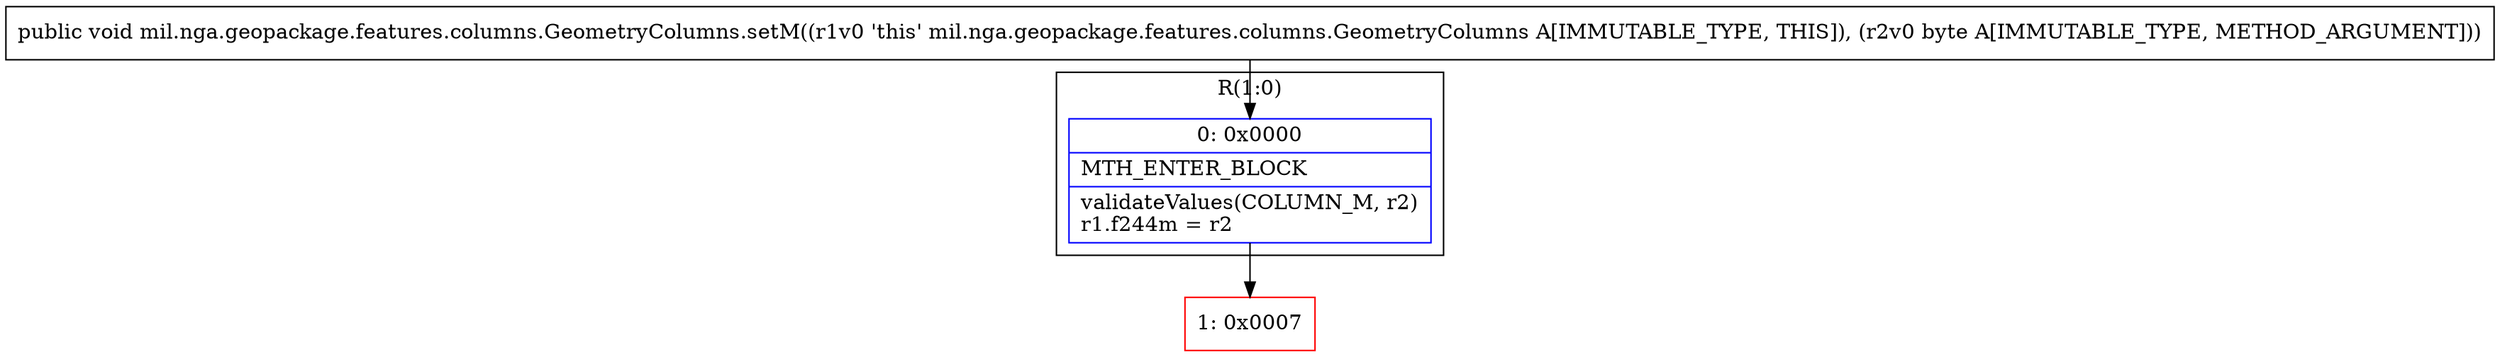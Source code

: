digraph "CFG formil.nga.geopackage.features.columns.GeometryColumns.setM(B)V" {
subgraph cluster_Region_1050991471 {
label = "R(1:0)";
node [shape=record,color=blue];
Node_0 [shape=record,label="{0\:\ 0x0000|MTH_ENTER_BLOCK\l|validateValues(COLUMN_M, r2)\lr1.f244m = r2\l}"];
}
Node_1 [shape=record,color=red,label="{1\:\ 0x0007}"];
MethodNode[shape=record,label="{public void mil.nga.geopackage.features.columns.GeometryColumns.setM((r1v0 'this' mil.nga.geopackage.features.columns.GeometryColumns A[IMMUTABLE_TYPE, THIS]), (r2v0 byte A[IMMUTABLE_TYPE, METHOD_ARGUMENT])) }"];
MethodNode -> Node_0;
Node_0 -> Node_1;
}

